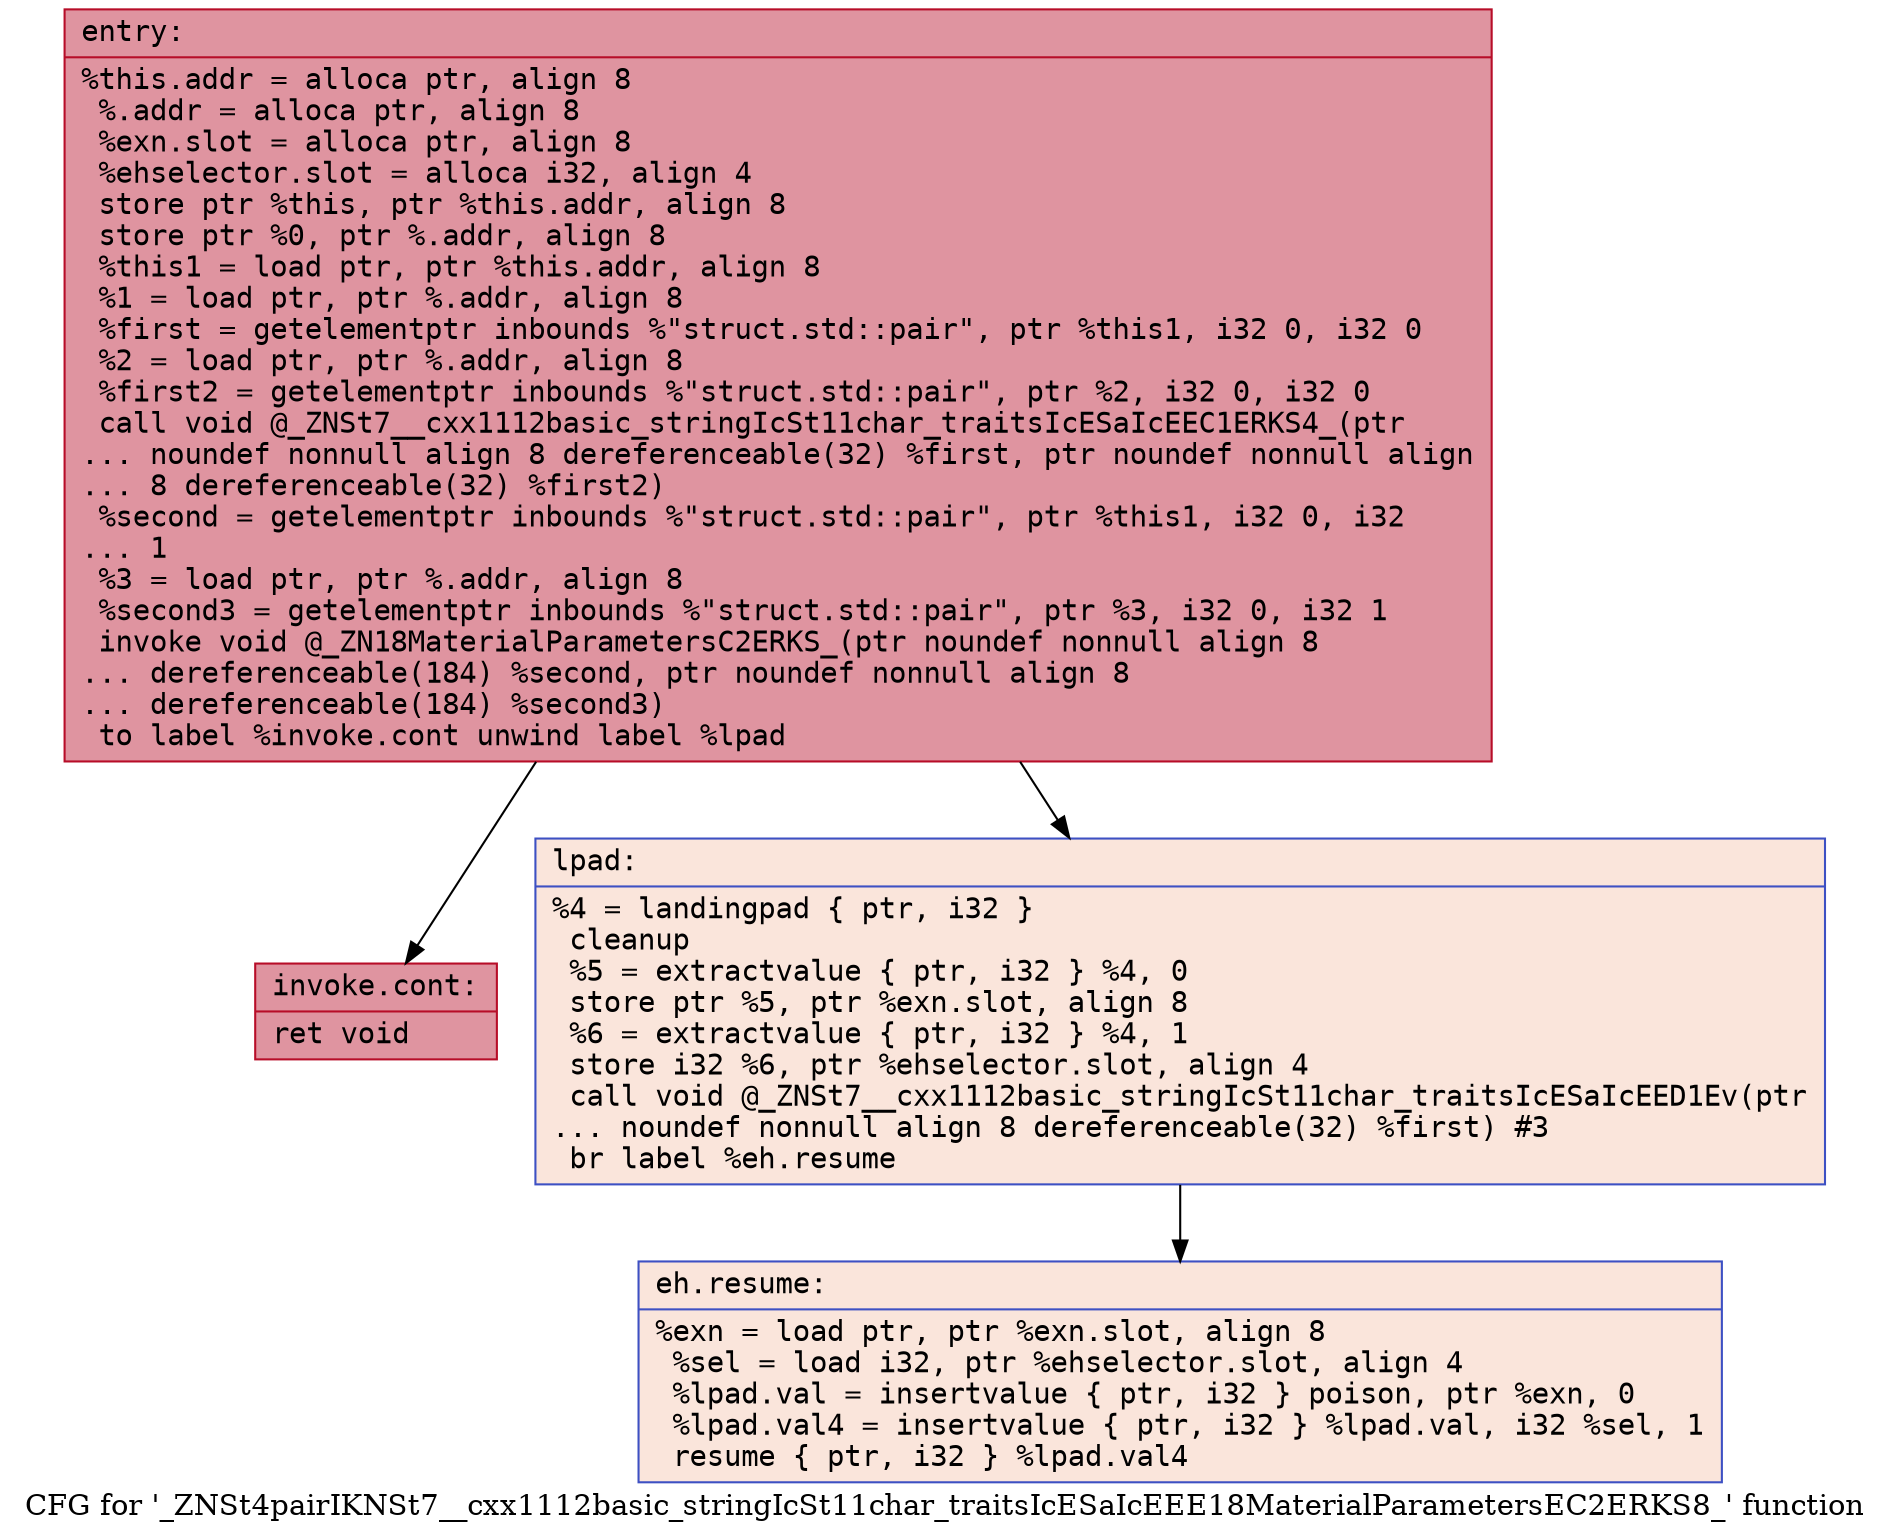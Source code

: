 digraph "CFG for '_ZNSt4pairIKNSt7__cxx1112basic_stringIcSt11char_traitsIcESaIcEEE18MaterialParametersEC2ERKS8_' function" {
	label="CFG for '_ZNSt4pairIKNSt7__cxx1112basic_stringIcSt11char_traitsIcESaIcEEE18MaterialParametersEC2ERKS8_' function";

	Node0x5642719dcc40 [shape=record,color="#b70d28ff", style=filled, fillcolor="#b70d2870" fontname="Courier",label="{entry:\l|  %this.addr = alloca ptr, align 8\l  %.addr = alloca ptr, align 8\l  %exn.slot = alloca ptr, align 8\l  %ehselector.slot = alloca i32, align 4\l  store ptr %this, ptr %this.addr, align 8\l  store ptr %0, ptr %.addr, align 8\l  %this1 = load ptr, ptr %this.addr, align 8\l  %1 = load ptr, ptr %.addr, align 8\l  %first = getelementptr inbounds %\"struct.std::pair\", ptr %this1, i32 0, i32 0\l  %2 = load ptr, ptr %.addr, align 8\l  %first2 = getelementptr inbounds %\"struct.std::pair\", ptr %2, i32 0, i32 0\l  call void @_ZNSt7__cxx1112basic_stringIcSt11char_traitsIcESaIcEEC1ERKS4_(ptr\l... noundef nonnull align 8 dereferenceable(32) %first, ptr noundef nonnull align\l... 8 dereferenceable(32) %first2)\l  %second = getelementptr inbounds %\"struct.std::pair\", ptr %this1, i32 0, i32\l... 1\l  %3 = load ptr, ptr %.addr, align 8\l  %second3 = getelementptr inbounds %\"struct.std::pair\", ptr %3, i32 0, i32 1\l  invoke void @_ZN18MaterialParametersC2ERKS_(ptr noundef nonnull align 8\l... dereferenceable(184) %second, ptr noundef nonnull align 8\l... dereferenceable(184) %second3)\l          to label %invoke.cont unwind label %lpad\l}"];
	Node0x5642719dcc40 -> Node0x5642719dd250[tooltip="entry -> invoke.cont\nProbability 100.00%" ];
	Node0x5642719dcc40 -> Node0x5642719dd650[tooltip="entry -> lpad\nProbability 0.00%" ];
	Node0x5642719dd250 [shape=record,color="#b70d28ff", style=filled, fillcolor="#b70d2870" fontname="Courier",label="{invoke.cont:\l|  ret void\l}"];
	Node0x5642719dd650 [shape=record,color="#3d50c3ff", style=filled, fillcolor="#f4c5ad70" fontname="Courier",label="{lpad:\l|  %4 = landingpad \{ ptr, i32 \}\l          cleanup\l  %5 = extractvalue \{ ptr, i32 \} %4, 0\l  store ptr %5, ptr %exn.slot, align 8\l  %6 = extractvalue \{ ptr, i32 \} %4, 1\l  store i32 %6, ptr %ehselector.slot, align 4\l  call void @_ZNSt7__cxx1112basic_stringIcSt11char_traitsIcESaIcEED1Ev(ptr\l... noundef nonnull align 8 dereferenceable(32) %first) #3\l  br label %eh.resume\l}"];
	Node0x5642719dd650 -> Node0x5642719dde10[tooltip="lpad -> eh.resume\nProbability 100.00%" ];
	Node0x5642719dde10 [shape=record,color="#3d50c3ff", style=filled, fillcolor="#f4c5ad70" fontname="Courier",label="{eh.resume:\l|  %exn = load ptr, ptr %exn.slot, align 8\l  %sel = load i32, ptr %ehselector.slot, align 4\l  %lpad.val = insertvalue \{ ptr, i32 \} poison, ptr %exn, 0\l  %lpad.val4 = insertvalue \{ ptr, i32 \} %lpad.val, i32 %sel, 1\l  resume \{ ptr, i32 \} %lpad.val4\l}"];
}
